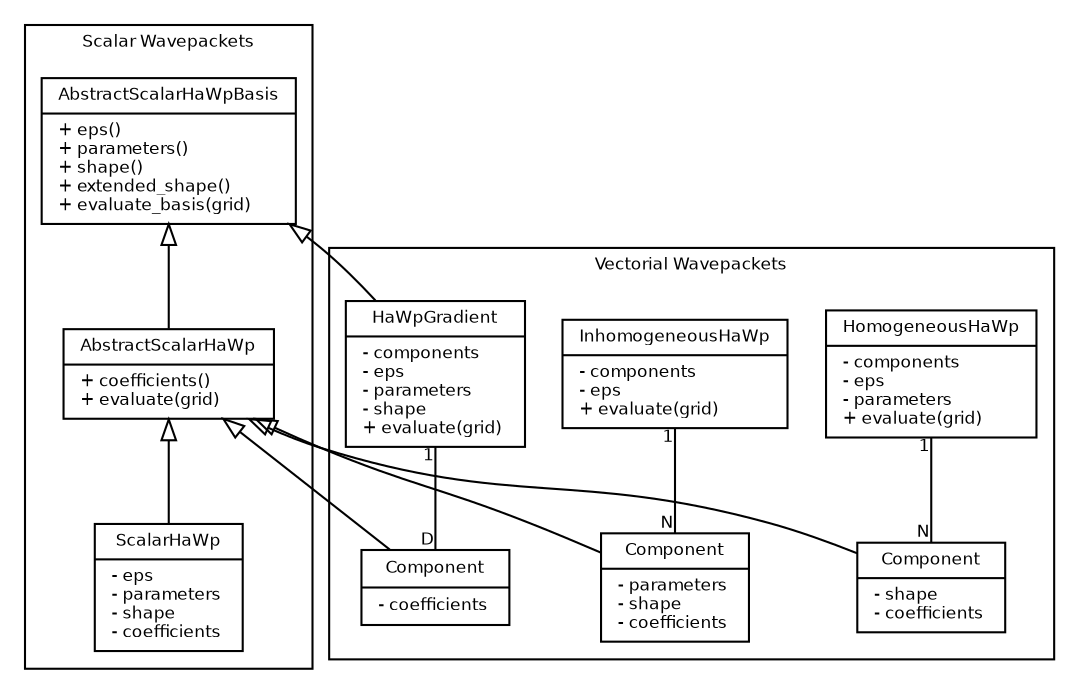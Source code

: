 digraph HaWpInheritance {
    fontname = "Bitstream Vera Sans"
    fontsize = 8

    node [
        fontname = "Bitstream Vera Sans"
        fontsize = 8
        shape = "record"
    ]

    edge [
        fontname = "Bitstream Vera Sans"
        fontsize = 8
        
    ]
    
    subgraph clusterScalarWavepackets {
        label = "Scalar Wavepackets"
        
        AbstractScalarHaWpBasis [
            label = "{AbstractScalarHaWpBasis|+ eps() \l+ parameters() \l+ shape() \l+ extended_shape() \l+ evaluate_basis(grid) \l}"
            group = groupMain
        ]
        
        AbstractScalarHaWp [
            label = "{AbstractScalarHaWp|+ coefficients() \l+ evaluate(grid) \l}"
            group = groupMain
        ]
        
        ScalarHaWp [
            label = "{ScalarHaWp|- eps \l- parameters \l- shape \l- coefficients \l}"
            group = groupMain
        ]
        
        edge [
            arrowtail = "empty"
        ]
        
        AbstractScalarHaWpBasis -> AbstractScalarHaWp [dir="back"]
        AbstractScalarHaWp -> ScalarHaWp [dir="back"]
    }
    
    subgraph clusterVectorialWavepackets {
        label = "Vectorial Wavepackets"
        
        HomogeneousHaWp__Component [
            label = "{Component|- shape \l- coefficients \l}"
            group = groupHomogeneousHaWp
        ]
        
        HomogeneousHaWp [
            label = "{HomogeneousHaWp|- components \l- eps \l- parameters \l+ evaluate(grid) \l}"
            group = groupHomogeneousHaWp
        ]
        
        
        InhomogeneousHaWp__Component [
            label = "{Component|- parameters \l- shape\l- coefficients \l}"
            group = groupInhomogeneousHaWp
        ]
        
        InhomogeneousHaWp [
            label = "{InhomogeneousHaWp|- components \l- eps \l+ evaluate(grid) \l}"
            group = groupInhomogeneousHaWp
        ]
        
        
        HaWpGradient__Component [
            label = "{Component|- coefficients \l}"
            group = groupHaWpGradient
        ]
        
        HaWpGradient [
            label = "{HaWpGradient|- components \l- eps \l- parameters \l- shape \l+ evaluate(grid) \l}"
            group = groupHaWpGradient
        ]
        
        edge [
            arrowtail = "none"
            headlabel = "N"
            taillabel = "1"
        ]
        
        HomogeneousHaWp -> HomogeneousHaWp__Component [dir="back"]
        InhomogeneousHaWp -> InhomogeneousHaWp__Component [dir="back"]
        
        edge [
            arrowtail = "none"
            headlabel = "D"
            taillabel = "1"
        ]
        
        HaWpGradient -> HaWpGradient__Component [dir="back"]
    }
    
    edge [
        arrowtail = "empty"
    ]
    
    AbstractScalarHaWpBasis -> HaWpGradient [dir="back"]
    AbstractScalarHaWp -> HomogeneousHaWp__Component [dir="back"]
    AbstractScalarHaWp -> InhomogeneousHaWp__Component [dir="back"]
    AbstractScalarHaWp -> HaWpGradient__Component  [dir="back"]
}
